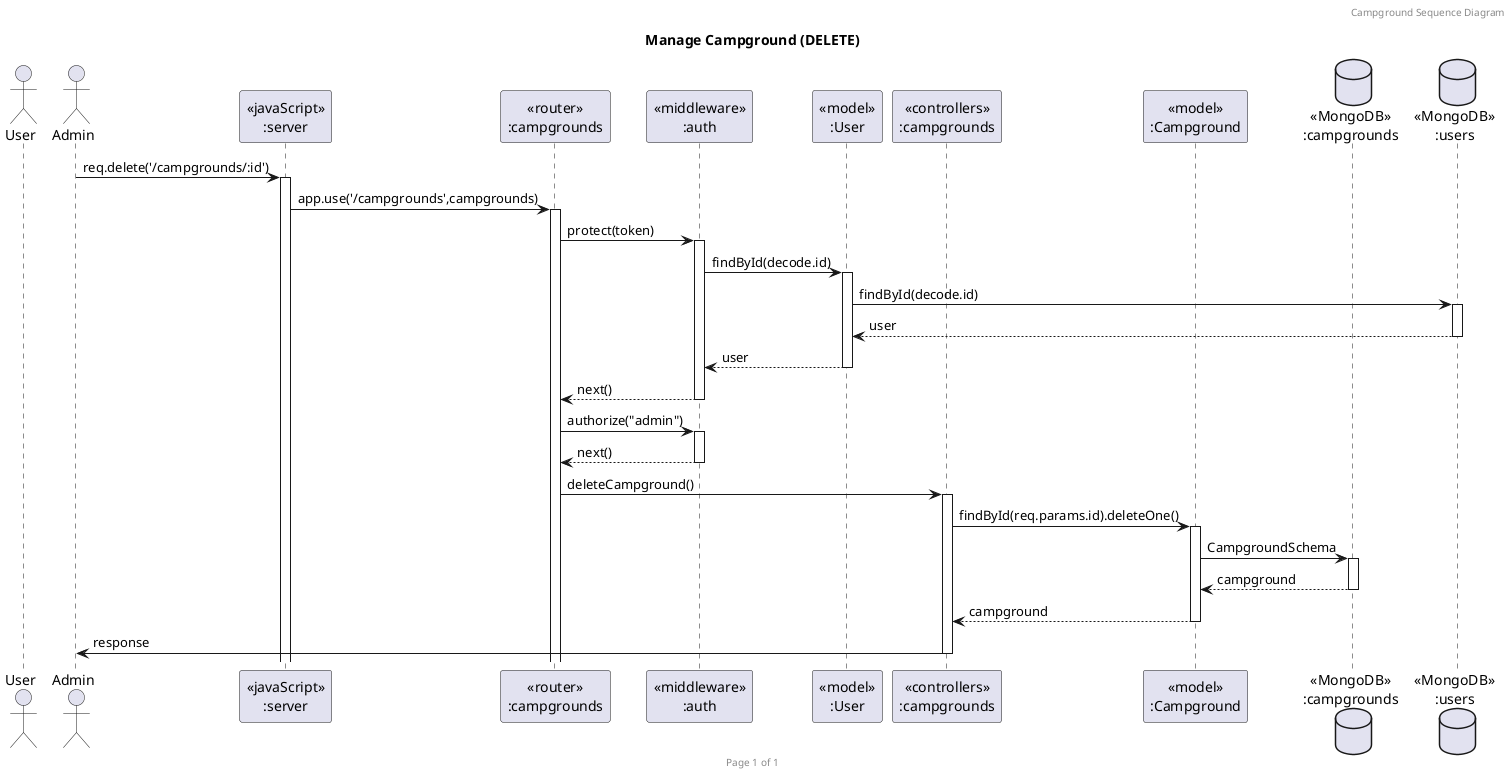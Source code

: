 @startuml Manage Campground (DELETE)

header Campground Sequence Diagram
footer Page %page% of %lastpage%
title "Manage Campground (DELETE)"

actor "User" as user
actor "Admin" as admin
participant "<<javaScript>>\n:server" as server
participant "<<router>>\n:campgrounds" as routerCampgrounds
participant "<<middleware>>\n:auth" as middlewareAuth
participant "<<model>>\n:User" as modelUser
participant "<<controllers>>\n:campgrounds" as controllersCampgrounds
participant "<<model>>\n:Campground" as modelCampground
database "<<MongoDB>>\n:campgrounds" as CampgroundsDatabase
database "<<MongoDB>>\n:users" as UsersDatabase

admin->server ++:req.delete('/campgrounds/:id')
server->routerCampgrounds ++:app.use('/campgrounds',campgrounds)
routerCampgrounds -> middlewareAuth ++:protect(token)
middlewareAuth -> modelUser ++:findById(decode.id)
modelUser -> UsersDatabase ++:findById(decode.id)
UsersDatabase --> modelUser --:user
modelUser --> middlewareAuth --:user
middlewareAuth --> routerCampgrounds --:next()
routerCampgrounds -> middlewareAuth ++:authorize("admin")
middlewareAuth --> routerCampgrounds --:next()
routerCampgrounds -> controllersCampgrounds ++:deleteCampground()
controllersCampgrounds->modelCampground ++:findById(req.params.id).deleteOne()
modelCampground ->CampgroundsDatabase ++:CampgroundSchema
CampgroundsDatabase --> modelCampground --:campground
controllersCampgrounds <-- modelCampground --:campground
controllersCampgrounds->admin --:response

@enduml
